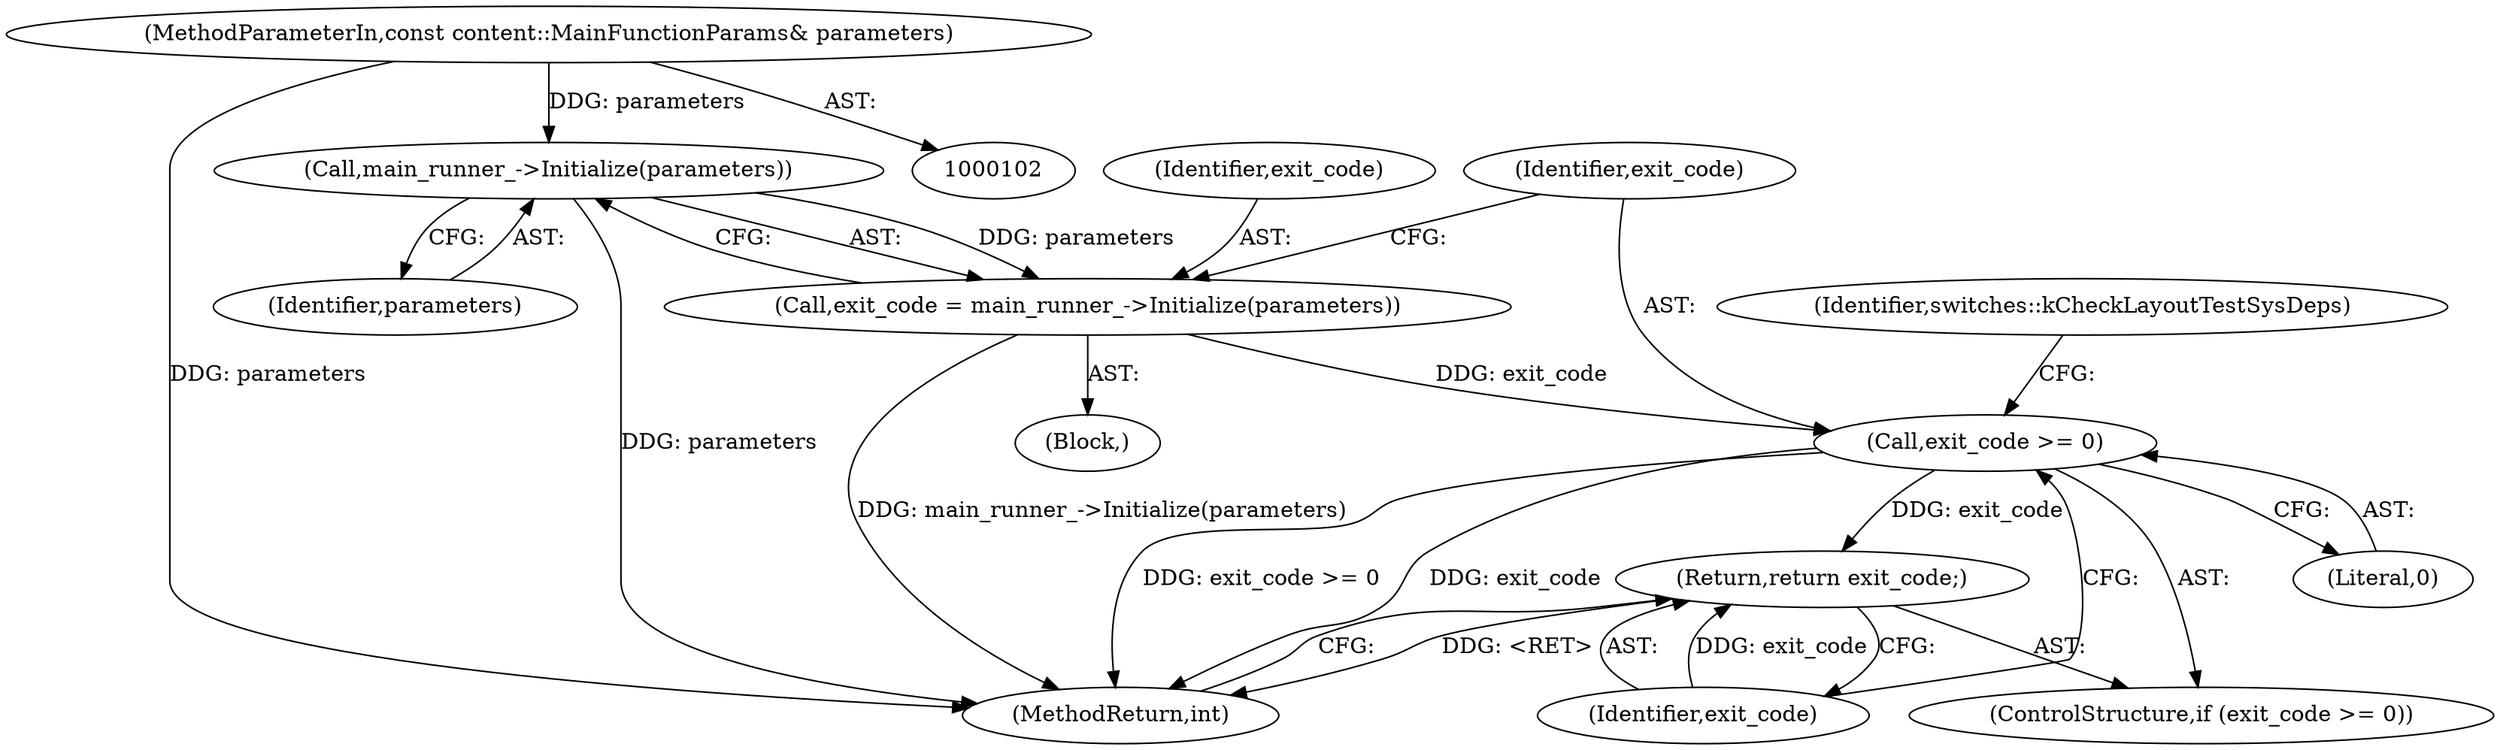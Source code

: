 digraph "0_Chrome_537abce1bcf7378e760e904d6e5540a02a2fca9f@API" {
"1000131" [label="(Call,main_runner_->Initialize(parameters))"];
"1000103" [label="(MethodParameterIn,const content::MainFunctionParams& parameters)"];
"1000129" [label="(Call,exit_code = main_runner_->Initialize(parameters))"];
"1000134" [label="(Call,exit_code >= 0)"];
"1000137" [label="(Return,return exit_code;)"];
"1000133" [label="(ControlStructure,if (exit_code >= 0))"];
"1000247" [label="(MethodReturn,int)"];
"1000129" [label="(Call,exit_code = main_runner_->Initialize(parameters))"];
"1000135" [label="(Identifier,exit_code)"];
"1000134" [label="(Call,exit_code >= 0)"];
"1000137" [label="(Return,return exit_code;)"];
"1000141" [label="(Identifier,switches::kCheckLayoutTestSysDeps)"];
"1000104" [label="(Block,)"];
"1000130" [label="(Identifier,exit_code)"];
"1000138" [label="(Identifier,exit_code)"];
"1000103" [label="(MethodParameterIn,const content::MainFunctionParams& parameters)"];
"1000132" [label="(Identifier,parameters)"];
"1000131" [label="(Call,main_runner_->Initialize(parameters))"];
"1000136" [label="(Literal,0)"];
"1000131" -> "1000129"  [label="AST: "];
"1000131" -> "1000132"  [label="CFG: "];
"1000132" -> "1000131"  [label="AST: "];
"1000129" -> "1000131"  [label="CFG: "];
"1000131" -> "1000247"  [label="DDG: parameters"];
"1000131" -> "1000129"  [label="DDG: parameters"];
"1000103" -> "1000131"  [label="DDG: parameters"];
"1000103" -> "1000102"  [label="AST: "];
"1000103" -> "1000247"  [label="DDG: parameters"];
"1000129" -> "1000104"  [label="AST: "];
"1000130" -> "1000129"  [label="AST: "];
"1000135" -> "1000129"  [label="CFG: "];
"1000129" -> "1000247"  [label="DDG: main_runner_->Initialize(parameters)"];
"1000129" -> "1000134"  [label="DDG: exit_code"];
"1000134" -> "1000133"  [label="AST: "];
"1000134" -> "1000136"  [label="CFG: "];
"1000135" -> "1000134"  [label="AST: "];
"1000136" -> "1000134"  [label="AST: "];
"1000138" -> "1000134"  [label="CFG: "];
"1000141" -> "1000134"  [label="CFG: "];
"1000134" -> "1000247"  [label="DDG: exit_code >= 0"];
"1000134" -> "1000247"  [label="DDG: exit_code"];
"1000134" -> "1000137"  [label="DDG: exit_code"];
"1000137" -> "1000133"  [label="AST: "];
"1000137" -> "1000138"  [label="CFG: "];
"1000138" -> "1000137"  [label="AST: "];
"1000247" -> "1000137"  [label="CFG: "];
"1000137" -> "1000247"  [label="DDG: <RET>"];
"1000138" -> "1000137"  [label="DDG: exit_code"];
}
